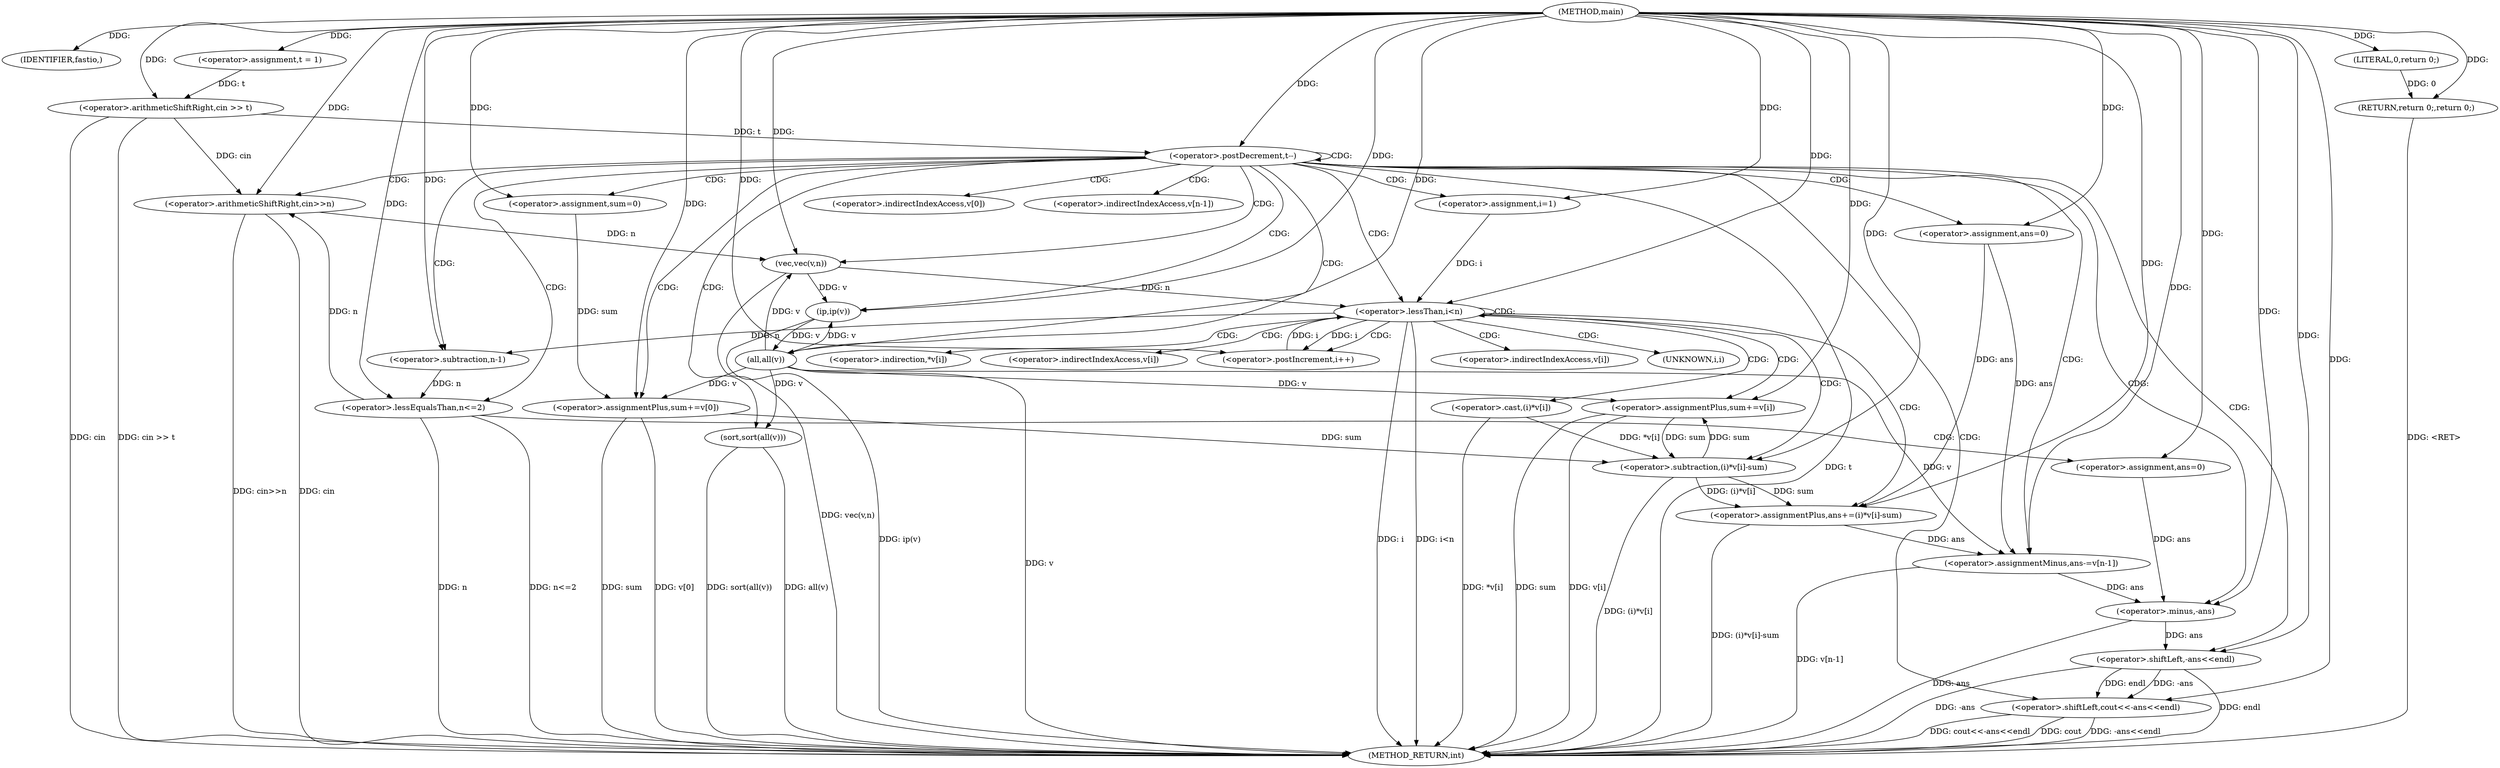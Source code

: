 digraph "main" {  
"1000542" [label = "(METHOD,main)" ]
"1000629" [label = "(METHOD_RETURN,int)" ]
"1000544" [label = "(IDENTIFIER,fastio,)" ]
"1000546" [label = "(<operator>.assignment,t = 1)" ]
"1000549" [label = "(<operator>.arithmeticShiftRight,cin >> t)" ]
"1000627" [label = "(RETURN,return 0;,return 0;)" ]
"1000553" [label = "(<operator>.postDecrement,t--)" ]
"1000628" [label = "(LITERAL,0,return 0;)" ]
"1000557" [label = "(<operator>.arithmeticShiftRight,cin>>n)" ]
"1000560" [label = "(vec,vec(v,n))" ]
"1000563" [label = "(ip,ip(v))" ]
"1000566" [label = "(<operator>.assignment,sum=0)" ]
"1000569" [label = "(sort,sort(all(v)))" ]
"1000573" [label = "(<operator>.assignment,ans=0)" ]
"1000576" [label = "(<operator>.assignmentPlus,sum+=v[0])" ]
"1000607" [label = "(<operator>.assignmentMinus,ans-=v[n-1])" ]
"1000621" [label = "(<operator>.shiftLeft,cout<<-ans<<endl)" ]
"1000583" [label = "(<operator>.assignment,i=1)" ]
"1000586" [label = "(<operator>.lessThan,i<n)" ]
"1000589" [label = "(<operator>.postIncrement,i++)" ]
"1000615" [label = "(<operator>.lessEqualsThan,n<=2)" ]
"1000618" [label = "(<operator>.assignment,ans=0)" ]
"1000570" [label = "(all,all(v))" ]
"1000592" [label = "(<operator>.assignmentPlus,ans+=(i)*v[i]-sum)" ]
"1000602" [label = "(<operator>.assignmentPlus,sum+=v[i])" ]
"1000623" [label = "(<operator>.shiftLeft,-ans<<endl)" ]
"1000611" [label = "(<operator>.subtraction,n-1)" ]
"1000624" [label = "(<operator>.minus,-ans)" ]
"1000594" [label = "(<operator>.subtraction,(i)*v[i]-sum)" ]
"1000595" [label = "(<operator>.cast,(i)*v[i])" ]
"1000578" [label = "(<operator>.indirectIndexAccess,v[0])" ]
"1000609" [label = "(<operator>.indirectIndexAccess,v[n-1])" ]
"1000604" [label = "(<operator>.indirectIndexAccess,v[i])" ]
"1000596" [label = "(UNKNOWN,i,i)" ]
"1000597" [label = "(<operator>.indirection,*v[i])" ]
"1000598" [label = "(<operator>.indirectIndexAccess,v[i])" ]
  "1000627" -> "1000629"  [ label = "DDG: <RET>"] 
  "1000549" -> "1000629"  [ label = "DDG: cin"] 
  "1000549" -> "1000629"  [ label = "DDG: cin >> t"] 
  "1000553" -> "1000629"  [ label = "DDG: t"] 
  "1000557" -> "1000629"  [ label = "DDG: cin"] 
  "1000557" -> "1000629"  [ label = "DDG: cin>>n"] 
  "1000560" -> "1000629"  [ label = "DDG: vec(v,n)"] 
  "1000563" -> "1000629"  [ label = "DDG: ip(v)"] 
  "1000570" -> "1000629"  [ label = "DDG: v"] 
  "1000569" -> "1000629"  [ label = "DDG: all(v)"] 
  "1000569" -> "1000629"  [ label = "DDG: sort(all(v))"] 
  "1000576" -> "1000629"  [ label = "DDG: sum"] 
  "1000576" -> "1000629"  [ label = "DDG: v[0]"] 
  "1000586" -> "1000629"  [ label = "DDG: i"] 
  "1000586" -> "1000629"  [ label = "DDG: i<n"] 
  "1000607" -> "1000629"  [ label = "DDG: v[n-1]"] 
  "1000615" -> "1000629"  [ label = "DDG: n"] 
  "1000615" -> "1000629"  [ label = "DDG: n<=2"] 
  "1000624" -> "1000629"  [ label = "DDG: ans"] 
  "1000623" -> "1000629"  [ label = "DDG: -ans"] 
  "1000621" -> "1000629"  [ label = "DDG: -ans<<endl"] 
  "1000621" -> "1000629"  [ label = "DDG: cout<<-ans<<endl"] 
  "1000595" -> "1000629"  [ label = "DDG: *v[i]"] 
  "1000594" -> "1000629"  [ label = "DDG: (i)*v[i]"] 
  "1000592" -> "1000629"  [ label = "DDG: (i)*v[i]-sum"] 
  "1000602" -> "1000629"  [ label = "DDG: sum"] 
  "1000602" -> "1000629"  [ label = "DDG: v[i]"] 
  "1000623" -> "1000629"  [ label = "DDG: endl"] 
  "1000621" -> "1000629"  [ label = "DDG: cout"] 
  "1000542" -> "1000544"  [ label = "DDG: "] 
  "1000542" -> "1000546"  [ label = "DDG: "] 
  "1000628" -> "1000627"  [ label = "DDG: 0"] 
  "1000542" -> "1000627"  [ label = "DDG: "] 
  "1000542" -> "1000549"  [ label = "DDG: "] 
  "1000546" -> "1000549"  [ label = "DDG: t"] 
  "1000542" -> "1000628"  [ label = "DDG: "] 
  "1000549" -> "1000553"  [ label = "DDG: t"] 
  "1000542" -> "1000553"  [ label = "DDG: "] 
  "1000542" -> "1000566"  [ label = "DDG: "] 
  "1000542" -> "1000573"  [ label = "DDG: "] 
  "1000570" -> "1000576"  [ label = "DDG: v"] 
  "1000570" -> "1000607"  [ label = "DDG: v"] 
  "1000549" -> "1000557"  [ label = "DDG: cin"] 
  "1000542" -> "1000557"  [ label = "DDG: "] 
  "1000615" -> "1000557"  [ label = "DDG: n"] 
  "1000570" -> "1000560"  [ label = "DDG: v"] 
  "1000542" -> "1000560"  [ label = "DDG: "] 
  "1000557" -> "1000560"  [ label = "DDG: n"] 
  "1000560" -> "1000563"  [ label = "DDG: v"] 
  "1000542" -> "1000563"  [ label = "DDG: "] 
  "1000570" -> "1000563"  [ label = "DDG: v"] 
  "1000570" -> "1000569"  [ label = "DDG: v"] 
  "1000566" -> "1000576"  [ label = "DDG: sum"] 
  "1000542" -> "1000576"  [ label = "DDG: "] 
  "1000542" -> "1000583"  [ label = "DDG: "] 
  "1000573" -> "1000607"  [ label = "DDG: ans"] 
  "1000592" -> "1000607"  [ label = "DDG: ans"] 
  "1000542" -> "1000607"  [ label = "DDG: "] 
  "1000542" -> "1000618"  [ label = "DDG: "] 
  "1000542" -> "1000621"  [ label = "DDG: "] 
  "1000623" -> "1000621"  [ label = "DDG: endl"] 
  "1000623" -> "1000621"  [ label = "DDG: -ans"] 
  "1000563" -> "1000570"  [ label = "DDG: v"] 
  "1000542" -> "1000570"  [ label = "DDG: "] 
  "1000583" -> "1000586"  [ label = "DDG: i"] 
  "1000589" -> "1000586"  [ label = "DDG: i"] 
  "1000542" -> "1000586"  [ label = "DDG: "] 
  "1000560" -> "1000586"  [ label = "DDG: n"] 
  "1000586" -> "1000589"  [ label = "DDG: i"] 
  "1000542" -> "1000589"  [ label = "DDG: "] 
  "1000594" -> "1000592"  [ label = "DDG: sum"] 
  "1000594" -> "1000592"  [ label = "DDG: (i)*v[i]"] 
  "1000570" -> "1000602"  [ label = "DDG: v"] 
  "1000611" -> "1000615"  [ label = "DDG: n"] 
  "1000542" -> "1000615"  [ label = "DDG: "] 
  "1000624" -> "1000623"  [ label = "DDG: ans"] 
  "1000542" -> "1000623"  [ label = "DDG: "] 
  "1000573" -> "1000592"  [ label = "DDG: ans"] 
  "1000542" -> "1000592"  [ label = "DDG: "] 
  "1000594" -> "1000602"  [ label = "DDG: sum"] 
  "1000542" -> "1000602"  [ label = "DDG: "] 
  "1000586" -> "1000611"  [ label = "DDG: n"] 
  "1000542" -> "1000611"  [ label = "DDG: "] 
  "1000607" -> "1000624"  [ label = "DDG: ans"] 
  "1000618" -> "1000624"  [ label = "DDG: ans"] 
  "1000542" -> "1000624"  [ label = "DDG: "] 
  "1000595" -> "1000594"  [ label = "DDG: *v[i]"] 
  "1000576" -> "1000594"  [ label = "DDG: sum"] 
  "1000602" -> "1000594"  [ label = "DDG: sum"] 
  "1000542" -> "1000594"  [ label = "DDG: "] 
  "1000553" -> "1000624"  [ label = "CDG: "] 
  "1000553" -> "1000560"  [ label = "CDG: "] 
  "1000553" -> "1000611"  [ label = "CDG: "] 
  "1000553" -> "1000623"  [ label = "CDG: "] 
  "1000553" -> "1000615"  [ label = "CDG: "] 
  "1000553" -> "1000607"  [ label = "CDG: "] 
  "1000553" -> "1000570"  [ label = "CDG: "] 
  "1000553" -> "1000553"  [ label = "CDG: "] 
  "1000553" -> "1000576"  [ label = "CDG: "] 
  "1000553" -> "1000609"  [ label = "CDG: "] 
  "1000553" -> "1000563"  [ label = "CDG: "] 
  "1000553" -> "1000557"  [ label = "CDG: "] 
  "1000553" -> "1000586"  [ label = "CDG: "] 
  "1000553" -> "1000566"  [ label = "CDG: "] 
  "1000553" -> "1000578"  [ label = "CDG: "] 
  "1000553" -> "1000573"  [ label = "CDG: "] 
  "1000553" -> "1000621"  [ label = "CDG: "] 
  "1000553" -> "1000569"  [ label = "CDG: "] 
  "1000553" -> "1000583"  [ label = "CDG: "] 
  "1000586" -> "1000602"  [ label = "CDG: "] 
  "1000586" -> "1000597"  [ label = "CDG: "] 
  "1000586" -> "1000594"  [ label = "CDG: "] 
  "1000586" -> "1000598"  [ label = "CDG: "] 
  "1000586" -> "1000586"  [ label = "CDG: "] 
  "1000586" -> "1000592"  [ label = "CDG: "] 
  "1000586" -> "1000595"  [ label = "CDG: "] 
  "1000586" -> "1000596"  [ label = "CDG: "] 
  "1000586" -> "1000604"  [ label = "CDG: "] 
  "1000586" -> "1000589"  [ label = "CDG: "] 
  "1000615" -> "1000618"  [ label = "CDG: "] 
}
